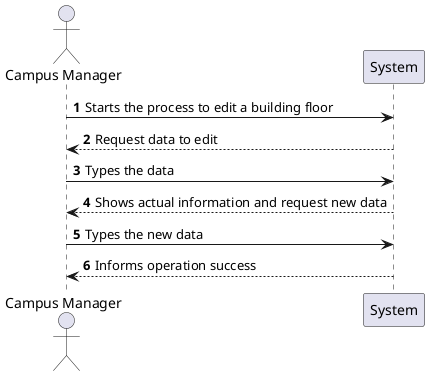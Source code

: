 @startuml
'https://plantuml.com/sequence-diagram

autonumber
actor "Campus Manager" as CM

CM -> System: Starts the process to edit a building floor
System --> CM: Request data to edit
CM -> System: Types the data
CM <-- System: Shows actual information and request new data
CM -> System: Types the new data
CM <-- System: Informs operation success


@enduml
